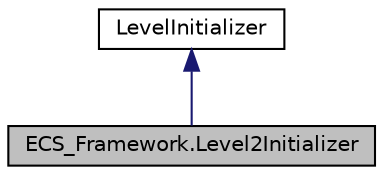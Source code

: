digraph "ECS_Framework.Level2Initializer"
{
 // LATEX_PDF_SIZE
  edge [fontname="Helvetica",fontsize="10",labelfontname="Helvetica",labelfontsize="10"];
  node [fontname="Helvetica",fontsize="10",shape=record];
  Node1 [label="ECS_Framework.Level2Initializer",height=0.2,width=0.4,color="black", fillcolor="grey75", style="filled", fontcolor="black",tooltip="Implements the LevelInitializer interface to provide initialization logic for Level 2."];
  Node2 -> Node1 [dir="back",color="midnightblue",fontsize="10",style="solid",fontname="Helvetica"];
  Node2 [label="LevelInitializer",height=0.2,width=0.4,color="black", fillcolor="white", style="filled",URL="$interfaceECS__Framework_1_1LevelInitializer.html",tooltip="Provides an interface for level initializers, which can provide the objects for a level."];
}
